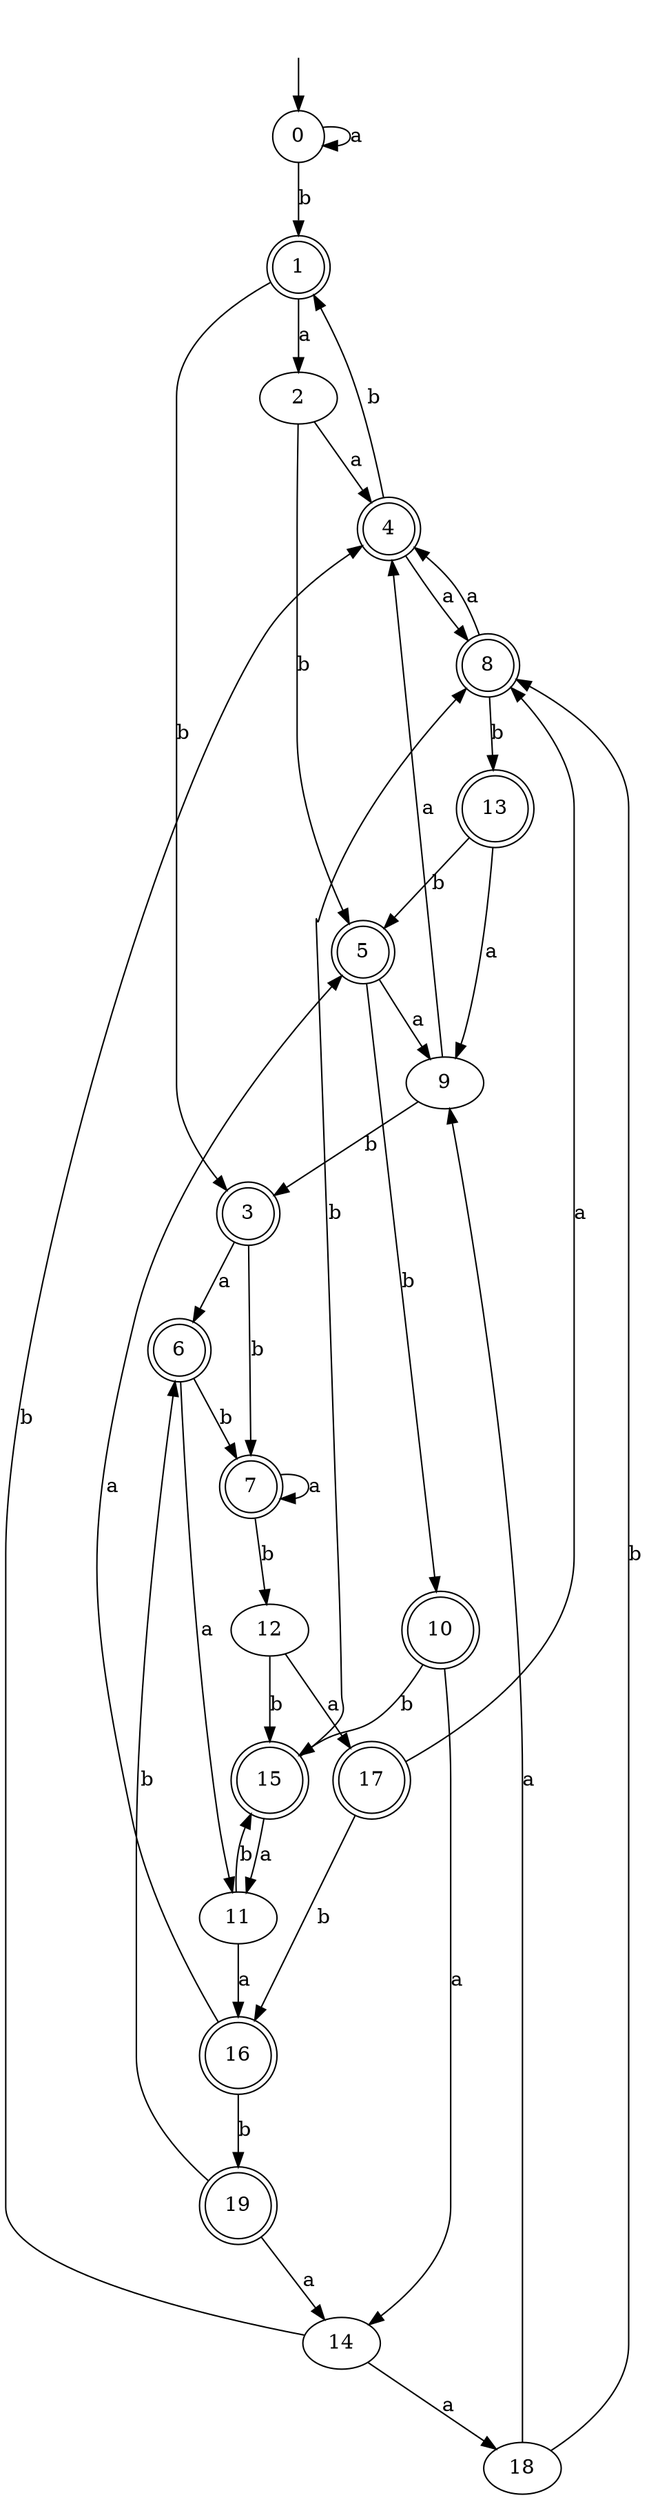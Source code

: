 digraph RandomDFA {
  __start0 [label="", shape=none];
  __start0 -> 0 [label=""];
  0 [shape=circle]
  0 -> 0 [label="a"]
  0 -> 1 [label="b"]
  1 [shape=doublecircle]
  1 -> 2 [label="a"]
  1 -> 3 [label="b"]
  2
  2 -> 4 [label="a"]
  2 -> 5 [label="b"]
  3 [shape=doublecircle]
  3 -> 6 [label="a"]
  3 -> 7 [label="b"]
  4 [shape=doublecircle]
  4 -> 8 [label="a"]
  4 -> 1 [label="b"]
  5 [shape=doublecircle]
  5 -> 9 [label="a"]
  5 -> 10 [label="b"]
  6 [shape=doublecircle]
  6 -> 11 [label="a"]
  6 -> 7 [label="b"]
  7 [shape=doublecircle]
  7 -> 7 [label="a"]
  7 -> 12 [label="b"]
  8 [shape=doublecircle]
  8 -> 4 [label="a"]
  8 -> 13 [label="b"]
  9
  9 -> 4 [label="a"]
  9 -> 3 [label="b"]
  10 [shape=doublecircle]
  10 -> 14 [label="a"]
  10 -> 15 [label="b"]
  11
  11 -> 16 [label="a"]
  11 -> 15 [label="b"]
  12
  12 -> 17 [label="a"]
  12 -> 15 [label="b"]
  13 [shape=doublecircle]
  13 -> 9 [label="a"]
  13 -> 5 [label="b"]
  14
  14 -> 18 [label="a"]
  14 -> 4 [label="b"]
  15 [shape=doublecircle]
  15 -> 11 [label="a"]
  15 -> 8 [label="b"]
  16 [shape=doublecircle]
  16 -> 5 [label="a"]
  16 -> 19 [label="b"]
  17 [shape=doublecircle]
  17 -> 8 [label="a"]
  17 -> 16 [label="b"]
  18
  18 -> 9 [label="a"]
  18 -> 8 [label="b"]
  19 [shape=doublecircle]
  19 -> 14 [label="a"]
  19 -> 6 [label="b"]
}
